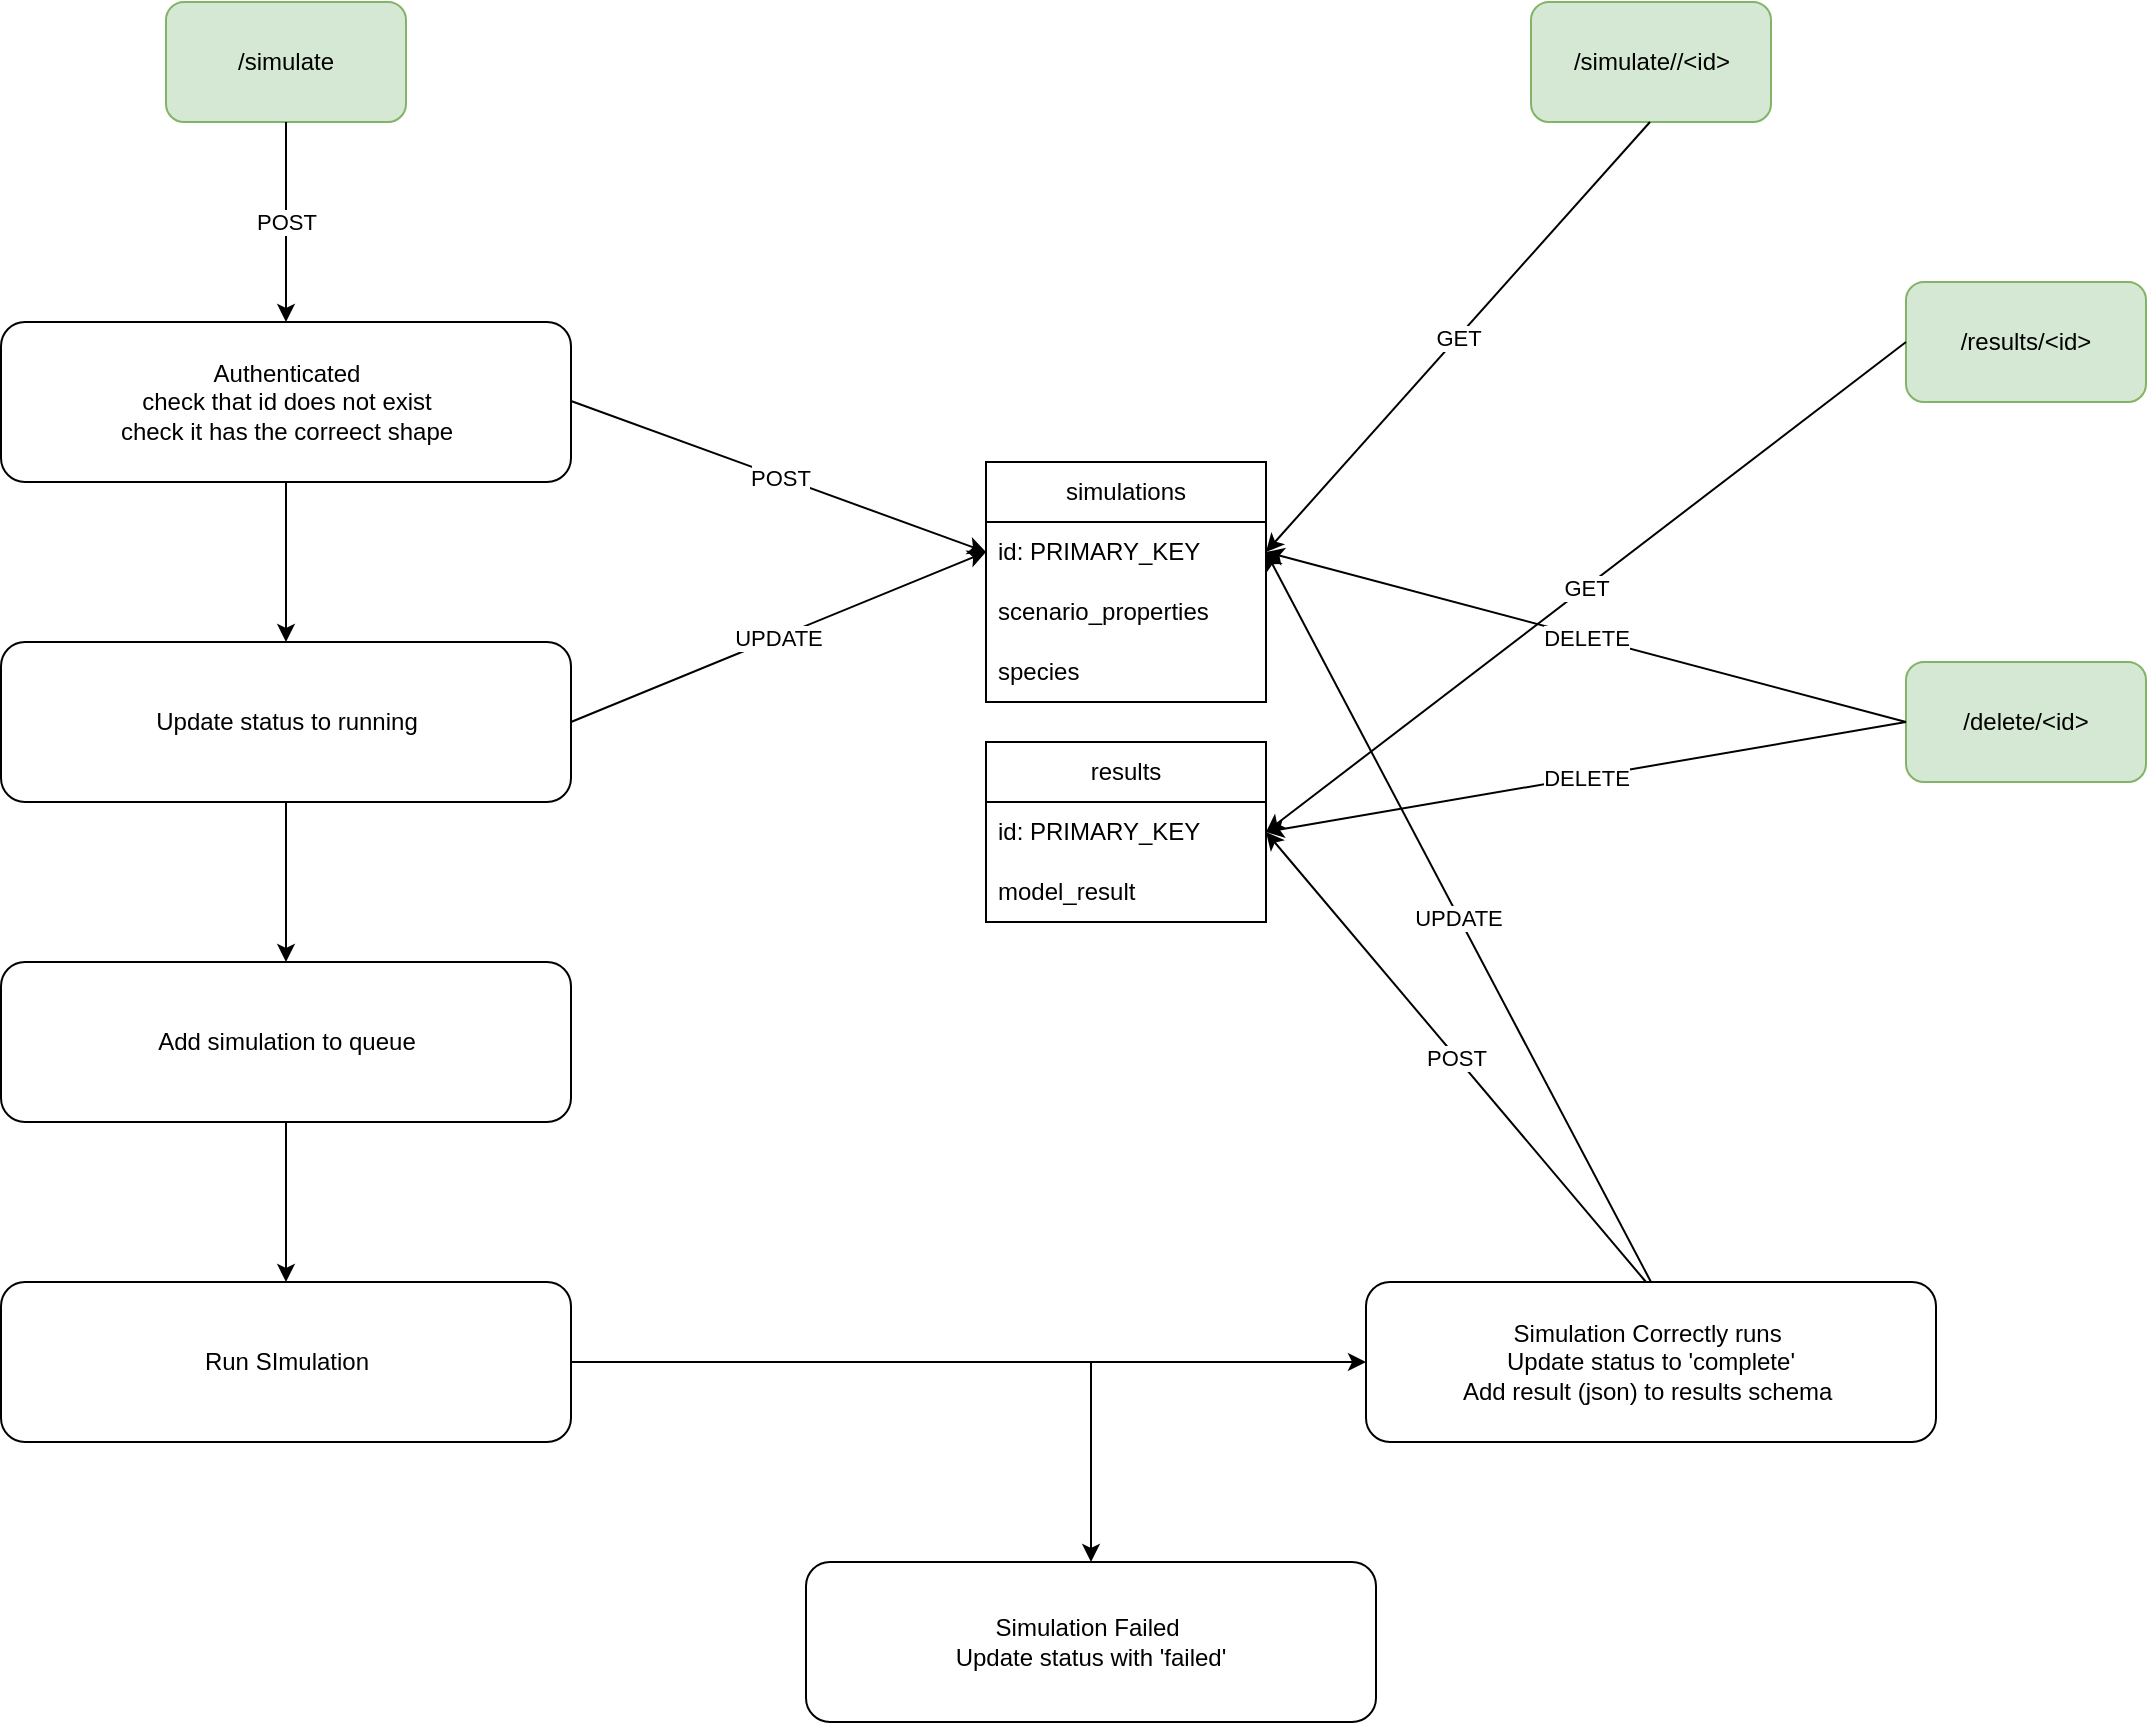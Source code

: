 <mxfile version="24.3.1" type="github">
  <diagram name="Page-1" id="TQ4eBMd5YeBiTXItU8jS">
    <mxGraphModel dx="1912" dy="1029" grid="1" gridSize="10" guides="1" tooltips="1" connect="1" arrows="1" fold="1" page="1" pageScale="1" pageWidth="850" pageHeight="1100" math="0" shadow="0">
      <root>
        <mxCell id="0" />
        <mxCell id="1" parent="0" />
        <mxCell id="Oc1wq3lQpYeWBhhOjSAj-2" value="/simulate" style="rounded=1;whiteSpace=wrap;html=1;fillColor=#d5e8d4;strokeColor=#82b366;" parent="1" vertex="1">
          <mxGeometry x="370" y="40" width="120" height="60" as="geometry" />
        </mxCell>
        <mxCell id="xN9SMs_Lk29yB2TB7Gc1-17" value="" style="edgeStyle=orthogonalEdgeStyle;rounded=0;orthogonalLoop=1;jettySize=auto;html=1;" edge="1" parent="1" source="xN9SMs_Lk29yB2TB7Gc1-1" target="xN9SMs_Lk29yB2TB7Gc1-16">
          <mxGeometry relative="1" as="geometry" />
        </mxCell>
        <mxCell id="xN9SMs_Lk29yB2TB7Gc1-1" value="&lt;div&gt;Authenticated&lt;/div&gt;check that id does not exist&lt;div&gt;check it has the correect shape&lt;/div&gt;" style="rounded=1;whiteSpace=wrap;html=1;" vertex="1" parent="1">
          <mxGeometry x="287.5" y="200" width="285" height="80" as="geometry" />
        </mxCell>
        <mxCell id="xN9SMs_Lk29yB2TB7Gc1-4" value="simulations" style="swimlane;fontStyle=0;childLayout=stackLayout;horizontal=1;startSize=30;horizontalStack=0;resizeParent=1;resizeParentMax=0;resizeLast=0;collapsible=1;marginBottom=0;whiteSpace=wrap;html=1;" vertex="1" parent="1">
          <mxGeometry x="780" y="270" width="140" height="120" as="geometry" />
        </mxCell>
        <mxCell id="xN9SMs_Lk29yB2TB7Gc1-5" value="id: PRIMARY_KEY" style="text;strokeColor=none;fillColor=none;align=left;verticalAlign=middle;spacingLeft=4;spacingRight=4;overflow=hidden;points=[[0,0.5],[1,0.5]];portConstraint=eastwest;rotatable=0;whiteSpace=wrap;html=1;" vertex="1" parent="xN9SMs_Lk29yB2TB7Gc1-4">
          <mxGeometry y="30" width="140" height="30" as="geometry" />
        </mxCell>
        <mxCell id="xN9SMs_Lk29yB2TB7Gc1-6" value="scenario_properties" style="text;strokeColor=none;fillColor=none;align=left;verticalAlign=middle;spacingLeft=4;spacingRight=4;overflow=hidden;points=[[0,0.5],[1,0.5]];portConstraint=eastwest;rotatable=0;whiteSpace=wrap;html=1;" vertex="1" parent="xN9SMs_Lk29yB2TB7Gc1-4">
          <mxGeometry y="60" width="140" height="30" as="geometry" />
        </mxCell>
        <mxCell id="xN9SMs_Lk29yB2TB7Gc1-7" value="species" style="text;strokeColor=none;fillColor=none;align=left;verticalAlign=middle;spacingLeft=4;spacingRight=4;overflow=hidden;points=[[0,0.5],[1,0.5]];portConstraint=eastwest;rotatable=0;whiteSpace=wrap;html=1;" vertex="1" parent="xN9SMs_Lk29yB2TB7Gc1-4">
          <mxGeometry y="90" width="140" height="30" as="geometry" />
        </mxCell>
        <mxCell id="xN9SMs_Lk29yB2TB7Gc1-8" value="results" style="swimlane;fontStyle=0;childLayout=stackLayout;horizontal=1;startSize=30;horizontalStack=0;resizeParent=1;resizeParentMax=0;resizeLast=0;collapsible=1;marginBottom=0;whiteSpace=wrap;html=1;" vertex="1" parent="1">
          <mxGeometry x="780" y="410" width="140" height="90" as="geometry" />
        </mxCell>
        <mxCell id="xN9SMs_Lk29yB2TB7Gc1-9" value="id: PRIMARY_KEY" style="text;strokeColor=none;fillColor=none;align=left;verticalAlign=middle;spacingLeft=4;spacingRight=4;overflow=hidden;points=[[0,0.5],[1,0.5]];portConstraint=eastwest;rotatable=0;whiteSpace=wrap;html=1;" vertex="1" parent="xN9SMs_Lk29yB2TB7Gc1-8">
          <mxGeometry y="30" width="140" height="30" as="geometry" />
        </mxCell>
        <mxCell id="xN9SMs_Lk29yB2TB7Gc1-10" value="model_result" style="text;strokeColor=none;fillColor=none;align=left;verticalAlign=middle;spacingLeft=4;spacingRight=4;overflow=hidden;points=[[0,0.5],[1,0.5]];portConstraint=eastwest;rotatable=0;whiteSpace=wrap;html=1;" vertex="1" parent="xN9SMs_Lk29yB2TB7Gc1-8">
          <mxGeometry y="60" width="140" height="30" as="geometry" />
        </mxCell>
        <mxCell id="xN9SMs_Lk29yB2TB7Gc1-13" value="" style="endArrow=classic;html=1;rounded=0;entryX=0;entryY=0.5;entryDx=0;entryDy=0;" edge="1" parent="1" target="xN9SMs_Lk29yB2TB7Gc1-5">
          <mxGeometry relative="1" as="geometry">
            <mxPoint x="572.5" y="239.5" as="sourcePoint" />
            <mxPoint x="672.5" y="239.5" as="targetPoint" />
          </mxGeometry>
        </mxCell>
        <mxCell id="xN9SMs_Lk29yB2TB7Gc1-14" value="POST" style="edgeLabel;resizable=0;html=1;;align=center;verticalAlign=middle;" connectable="0" vertex="1" parent="xN9SMs_Lk29yB2TB7Gc1-13">
          <mxGeometry relative="1" as="geometry" />
        </mxCell>
        <mxCell id="xN9SMs_Lk29yB2TB7Gc1-21" value="" style="edgeStyle=orthogonalEdgeStyle;rounded=0;orthogonalLoop=1;jettySize=auto;html=1;" edge="1" parent="1" source="xN9SMs_Lk29yB2TB7Gc1-16" target="xN9SMs_Lk29yB2TB7Gc1-20">
          <mxGeometry relative="1" as="geometry" />
        </mxCell>
        <mxCell id="xN9SMs_Lk29yB2TB7Gc1-16" value="Update status to running" style="rounded=1;whiteSpace=wrap;html=1;" vertex="1" parent="1">
          <mxGeometry x="287.5" y="360" width="285" height="80" as="geometry" />
        </mxCell>
        <mxCell id="xN9SMs_Lk29yB2TB7Gc1-18" value="" style="endArrow=classic;html=1;rounded=0;entryX=0;entryY=0.5;entryDx=0;entryDy=0;" edge="1" parent="1" target="xN9SMs_Lk29yB2TB7Gc1-5">
          <mxGeometry relative="1" as="geometry">
            <mxPoint x="572.5" y="400" as="sourcePoint" />
            <mxPoint x="780" y="475.5" as="targetPoint" />
          </mxGeometry>
        </mxCell>
        <mxCell id="xN9SMs_Lk29yB2TB7Gc1-19" value="UPDATE" style="edgeLabel;resizable=0;html=1;;align=center;verticalAlign=middle;" connectable="0" vertex="1" parent="xN9SMs_Lk29yB2TB7Gc1-18">
          <mxGeometry relative="1" as="geometry" />
        </mxCell>
        <mxCell id="xN9SMs_Lk29yB2TB7Gc1-23" value="" style="edgeStyle=orthogonalEdgeStyle;rounded=0;orthogonalLoop=1;jettySize=auto;html=1;" edge="1" parent="1" source="xN9SMs_Lk29yB2TB7Gc1-20" target="xN9SMs_Lk29yB2TB7Gc1-22">
          <mxGeometry relative="1" as="geometry" />
        </mxCell>
        <mxCell id="xN9SMs_Lk29yB2TB7Gc1-20" value="Add simulation to queue" style="rounded=1;whiteSpace=wrap;html=1;" vertex="1" parent="1">
          <mxGeometry x="287.5" y="520" width="285" height="80" as="geometry" />
        </mxCell>
        <mxCell id="xN9SMs_Lk29yB2TB7Gc1-26" value="" style="edgeStyle=orthogonalEdgeStyle;rounded=0;orthogonalLoop=1;jettySize=auto;html=1;" edge="1" parent="1" source="xN9SMs_Lk29yB2TB7Gc1-22" target="xN9SMs_Lk29yB2TB7Gc1-25">
          <mxGeometry relative="1" as="geometry" />
        </mxCell>
        <mxCell id="xN9SMs_Lk29yB2TB7Gc1-29" value="" style="edgeStyle=orthogonalEdgeStyle;rounded=0;orthogonalLoop=1;jettySize=auto;html=1;" edge="1" parent="1" source="xN9SMs_Lk29yB2TB7Gc1-22" target="xN9SMs_Lk29yB2TB7Gc1-28">
          <mxGeometry relative="1" as="geometry" />
        </mxCell>
        <mxCell id="xN9SMs_Lk29yB2TB7Gc1-22" value="Run SImulation" style="rounded=1;whiteSpace=wrap;html=1;" vertex="1" parent="1">
          <mxGeometry x="287.5" y="680" width="285" height="80" as="geometry" />
        </mxCell>
        <mxCell id="xN9SMs_Lk29yB2TB7Gc1-25" value="Simulation Failed&amp;nbsp;&lt;div&gt;Update status with &#39;failed&#39;&lt;/div&gt;" style="rounded=1;whiteSpace=wrap;html=1;" vertex="1" parent="1">
          <mxGeometry x="690" y="820" width="285" height="80" as="geometry" />
        </mxCell>
        <mxCell id="xN9SMs_Lk29yB2TB7Gc1-28" value="Simulation Correctly runs&amp;nbsp;&lt;div&gt;Update status to &#39;complete&#39;&lt;/div&gt;&lt;div&gt;Add result (json) to results schema&amp;nbsp;&lt;/div&gt;" style="rounded=1;whiteSpace=wrap;html=1;" vertex="1" parent="1">
          <mxGeometry x="970" y="680" width="285" height="80" as="geometry" />
        </mxCell>
        <mxCell id="xN9SMs_Lk29yB2TB7Gc1-31" value="" style="endArrow=classic;html=1;rounded=0;entryX=1;entryY=0.5;entryDx=0;entryDy=0;" edge="1" parent="1" target="xN9SMs_Lk29yB2TB7Gc1-9">
          <mxGeometry relative="1" as="geometry">
            <mxPoint x="1110" y="680" as="sourcePoint" />
            <mxPoint x="1317.5" y="755.5" as="targetPoint" />
          </mxGeometry>
        </mxCell>
        <mxCell id="xN9SMs_Lk29yB2TB7Gc1-32" value="POST" style="edgeLabel;resizable=0;html=1;;align=center;verticalAlign=middle;" connectable="0" vertex="1" parent="xN9SMs_Lk29yB2TB7Gc1-31">
          <mxGeometry relative="1" as="geometry" />
        </mxCell>
        <mxCell id="xN9SMs_Lk29yB2TB7Gc1-33" value="" style="endArrow=classic;html=1;rounded=0;entryX=1;entryY=0.5;entryDx=0;entryDy=0;exitX=0.5;exitY=0;exitDx=0;exitDy=0;" edge="1" parent="1" source="xN9SMs_Lk29yB2TB7Gc1-28" target="xN9SMs_Lk29yB2TB7Gc1-5">
          <mxGeometry relative="1" as="geometry">
            <mxPoint x="1110" y="680" as="sourcePoint" />
            <mxPoint x="920" y="455" as="targetPoint" />
          </mxGeometry>
        </mxCell>
        <mxCell id="xN9SMs_Lk29yB2TB7Gc1-34" value="UPDATE" style="edgeLabel;resizable=0;html=1;;align=center;verticalAlign=middle;" connectable="0" vertex="1" parent="xN9SMs_Lk29yB2TB7Gc1-33">
          <mxGeometry relative="1" as="geometry" />
        </mxCell>
        <mxCell id="xN9SMs_Lk29yB2TB7Gc1-35" value="/simulate//&amp;lt;id&amp;gt;" style="rounded=1;whiteSpace=wrap;html=1;fillColor=#d5e8d4;strokeColor=#82b366;" vertex="1" parent="1">
          <mxGeometry x="1052.5" y="40" width="120" height="60" as="geometry" />
        </mxCell>
        <mxCell id="xN9SMs_Lk29yB2TB7Gc1-36" value="" style="endArrow=classic;html=1;rounded=0;entryX=0.5;entryY=0;entryDx=0;entryDy=0;" edge="1" parent="1" target="xN9SMs_Lk29yB2TB7Gc1-1">
          <mxGeometry relative="1" as="geometry">
            <mxPoint x="430" y="100" as="sourcePoint" />
            <mxPoint x="637.5" y="175.5" as="targetPoint" />
          </mxGeometry>
        </mxCell>
        <mxCell id="xN9SMs_Lk29yB2TB7Gc1-37" value="POST" style="edgeLabel;resizable=0;html=1;;align=center;verticalAlign=middle;" connectable="0" vertex="1" parent="xN9SMs_Lk29yB2TB7Gc1-36">
          <mxGeometry relative="1" as="geometry" />
        </mxCell>
        <mxCell id="xN9SMs_Lk29yB2TB7Gc1-38" value="" style="endArrow=classic;html=1;rounded=0;entryX=1;entryY=0.5;entryDx=0;entryDy=0;" edge="1" parent="1" target="xN9SMs_Lk29yB2TB7Gc1-5">
          <mxGeometry relative="1" as="geometry">
            <mxPoint x="1112" y="100" as="sourcePoint" />
            <mxPoint x="1112" y="200" as="targetPoint" />
          </mxGeometry>
        </mxCell>
        <mxCell id="xN9SMs_Lk29yB2TB7Gc1-39" value="GET" style="edgeLabel;resizable=0;html=1;;align=center;verticalAlign=middle;" connectable="0" vertex="1" parent="xN9SMs_Lk29yB2TB7Gc1-38">
          <mxGeometry relative="1" as="geometry" />
        </mxCell>
        <mxCell id="xN9SMs_Lk29yB2TB7Gc1-40" value="/results/&amp;lt;id&amp;gt;" style="rounded=1;whiteSpace=wrap;html=1;fillColor=#d5e8d4;strokeColor=#82b366;" vertex="1" parent="1">
          <mxGeometry x="1240" y="180" width="120" height="60" as="geometry" />
        </mxCell>
        <mxCell id="xN9SMs_Lk29yB2TB7Gc1-41" value="" style="endArrow=classic;html=1;rounded=0;entryX=1;entryY=0.5;entryDx=0;entryDy=0;exitX=0;exitY=0.5;exitDx=0;exitDy=0;" edge="1" parent="1" source="xN9SMs_Lk29yB2TB7Gc1-40" target="xN9SMs_Lk29yB2TB7Gc1-9">
          <mxGeometry relative="1" as="geometry">
            <mxPoint x="1102" y="300" as="sourcePoint" />
            <mxPoint x="910" y="515" as="targetPoint" />
          </mxGeometry>
        </mxCell>
        <mxCell id="xN9SMs_Lk29yB2TB7Gc1-42" value="GET" style="edgeLabel;resizable=0;html=1;;align=center;verticalAlign=middle;" connectable="0" vertex="1" parent="xN9SMs_Lk29yB2TB7Gc1-41">
          <mxGeometry relative="1" as="geometry" />
        </mxCell>
        <mxCell id="xN9SMs_Lk29yB2TB7Gc1-43" value="/delete/&amp;lt;id&amp;gt;" style="rounded=1;whiteSpace=wrap;html=1;fillColor=#d5e8d4;strokeColor=#82b366;" vertex="1" parent="1">
          <mxGeometry x="1240" y="370" width="120" height="60" as="geometry" />
        </mxCell>
        <mxCell id="xN9SMs_Lk29yB2TB7Gc1-44" value="" style="endArrow=classic;html=1;rounded=0;entryX=1;entryY=0.5;entryDx=0;entryDy=0;exitX=0;exitY=0.5;exitDx=0;exitDy=0;" edge="1" parent="1" source="xN9SMs_Lk29yB2TB7Gc1-43" target="xN9SMs_Lk29yB2TB7Gc1-5">
          <mxGeometry relative="1" as="geometry">
            <mxPoint x="1255" y="210" as="sourcePoint" />
            <mxPoint x="860" y="565" as="targetPoint" />
          </mxGeometry>
        </mxCell>
        <mxCell id="xN9SMs_Lk29yB2TB7Gc1-45" value="DELETE" style="edgeLabel;resizable=0;html=1;;align=center;verticalAlign=middle;" connectable="0" vertex="1" parent="xN9SMs_Lk29yB2TB7Gc1-44">
          <mxGeometry relative="1" as="geometry" />
        </mxCell>
        <mxCell id="xN9SMs_Lk29yB2TB7Gc1-47" value="" style="endArrow=classic;html=1;rounded=0;entryX=1;entryY=0.5;entryDx=0;entryDy=0;exitX=0;exitY=0.5;exitDx=0;exitDy=0;" edge="1" parent="1" source="xN9SMs_Lk29yB2TB7Gc1-43" target="xN9SMs_Lk29yB2TB7Gc1-9">
          <mxGeometry relative="1" as="geometry">
            <mxPoint x="1255" y="210" as="sourcePoint" />
            <mxPoint x="920" y="315" as="targetPoint" />
          </mxGeometry>
        </mxCell>
        <mxCell id="xN9SMs_Lk29yB2TB7Gc1-48" value="DELETE" style="edgeLabel;resizable=0;html=1;;align=center;verticalAlign=middle;" connectable="0" vertex="1" parent="xN9SMs_Lk29yB2TB7Gc1-47">
          <mxGeometry relative="1" as="geometry" />
        </mxCell>
      </root>
    </mxGraphModel>
  </diagram>
</mxfile>
